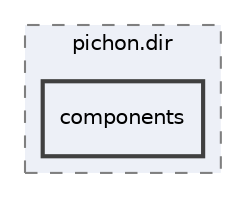 digraph "/home/francisco/Projects/gameEngines/Pong/build/pichon/src/CMakeFiles/pichon.dir/components"
{
 // LATEX_PDF_SIZE
  edge [fontname="Helvetica",fontsize="10",labelfontname="Helvetica",labelfontsize="10"];
  node [fontname="Helvetica",fontsize="10",shape=record];
  compound=true
  subgraph clusterdir_de727f27aa760057c0bb6bd19c0e2b2c {
    graph [ bgcolor="#edf0f7", pencolor="grey50", style="filled,dashed,", label="pichon.dir", fontname="Helvetica", fontsize="10", URL="dir_de727f27aa760057c0bb6bd19c0e2b2c.html"]
  dir_5975cb05472d4ca78da8b771a2f83a3e [shape=box, label="components", style="filled,bold,", fillcolor="#edf0f7", color="grey25", URL="dir_5975cb05472d4ca78da8b771a2f83a3e.html"];
  }
}
